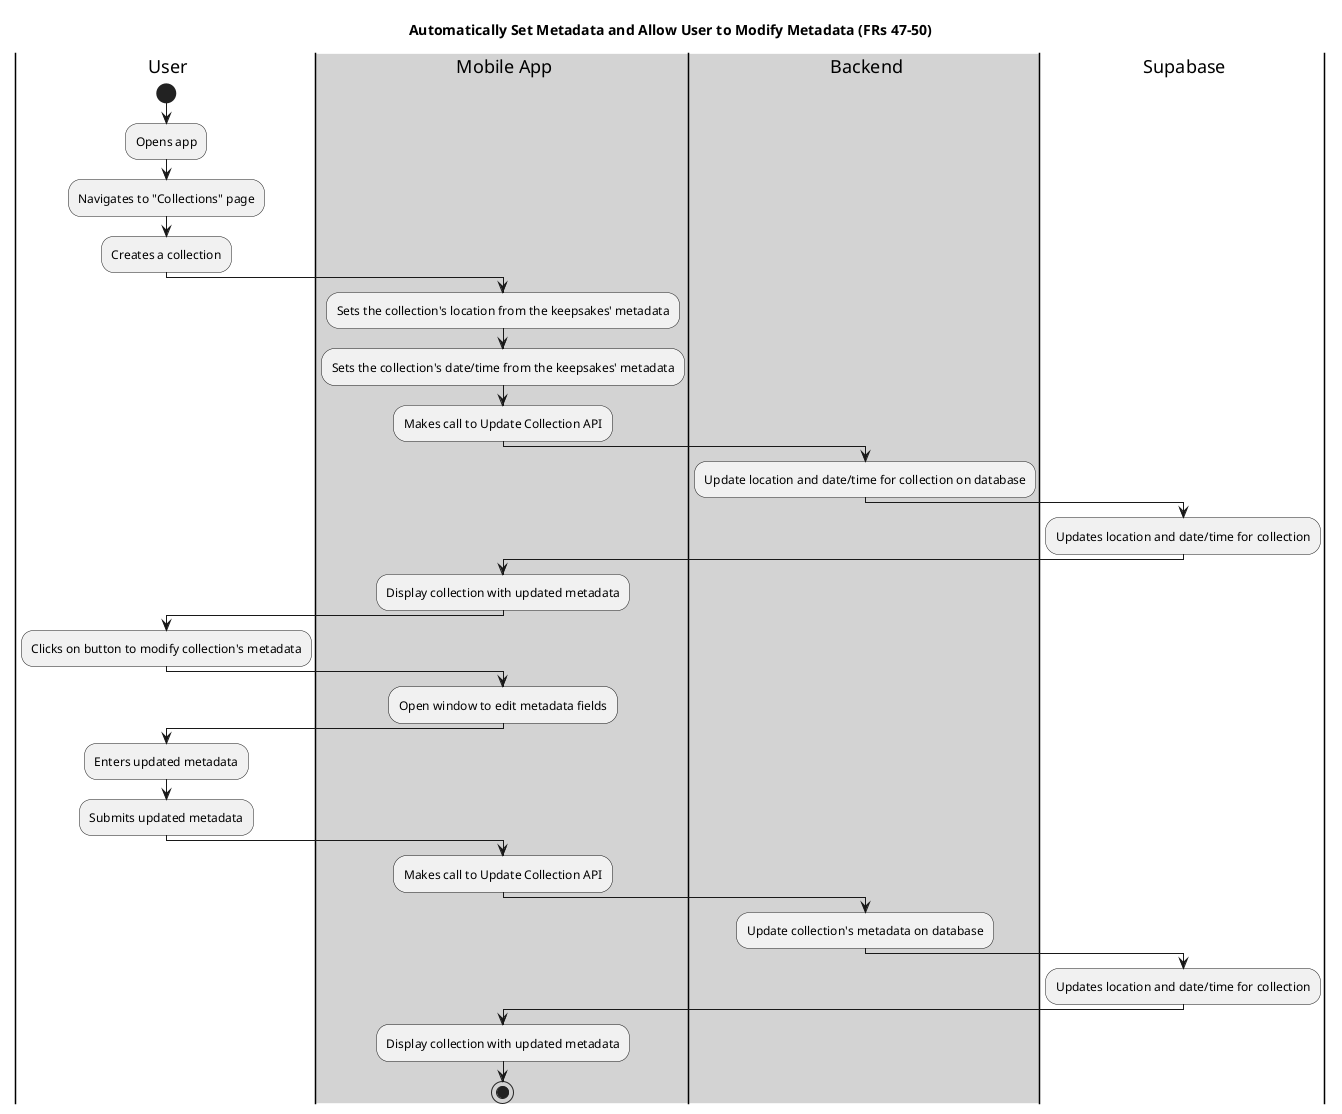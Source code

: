 @startuml
title Automatically Set Metadata and Allow User to Modify Metadata (FRs 47-50)

|user| User
|#lightgray|mobile| Mobile App
|#lightgray|backend| Backend
|db| Supabase

|user|
start
:Opens app;
:Navigates to "Collections" page;
:Creates a collection;

|mobile|
:Sets the collection's location from the keepsakes' metadata;
:Sets the collection's date/time from the keepsakes' metadata;
:Makes call to Update Collection API;

|backend|
:Update location and date/time for collection on database;

|db|
:Updates location and date/time for collection;

|mobile|
:Display collection with updated metadata;

|user|
:Clicks on button to modify collection's metadata;

|mobile|
:Open window to edit metadata fields;

|user|
:Enters updated metadata;
:Submits updated metadata;

|mobile|
:Makes call to Update Collection API;

|backend|
:Update collection's metadata on database;

|db|
:Updates location and date/time for collection;

|mobile|
:Display collection with updated metadata;

stop
@enduml
